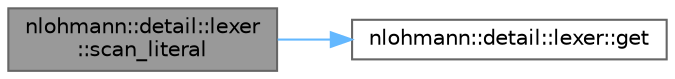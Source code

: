 digraph "nlohmann::detail::lexer::scan_literal"
{
 // LATEX_PDF_SIZE
  bgcolor="transparent";
  edge [fontname=Helvetica,fontsize=10,labelfontname=Helvetica,labelfontsize=10];
  node [fontname=Helvetica,fontsize=10,shape=box,height=0.2,width=0.4];
  rankdir="LR";
  Node1 [label="nlohmann::detail::lexer\l::scan_literal",height=0.2,width=0.4,color="gray40", fillcolor="grey60", style="filled", fontcolor="black",tooltip=" "];
  Node1 -> Node2 [color="steelblue1",style="solid"];
  Node2 [label="nlohmann::detail::lexer::get",height=0.2,width=0.4,color="grey40", fillcolor="white", style="filled",URL="$a01983.html#a9cd3e4cf04d19be521beb8868c1a2fc9",tooltip=" "];
}
